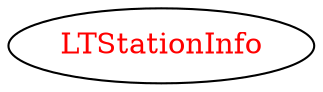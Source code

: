 digraph dependencyGraph {
 concentrate=true;
 ranksep="2.0";
 rankdir="LR"; 
 splines="ortho";
"LTStationInfo" [fontcolor="red"];
}